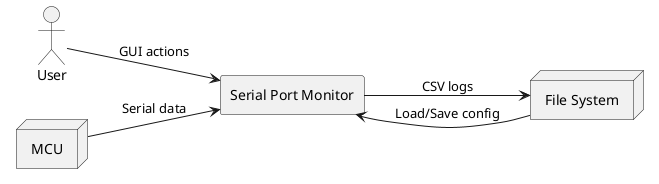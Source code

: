 @startuml context
skinparam shadowing false
left to right direction

actor User
node "MCU" as MCU
node "File System" as FS

rectangle "Serial Port Monitor" as APP

User --> APP : GUI actions
MCU --> APP : Serial data
APP --> FS : CSV logs
FS --> APP : Load/Save config

@enduml